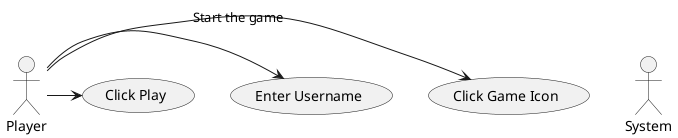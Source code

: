 @startuml
actor Player
actor System

Player -> (Click Game Icon) : Start the game
(Player) -> (Enter Username)
(Player) -> (Click Play)

@enduml
